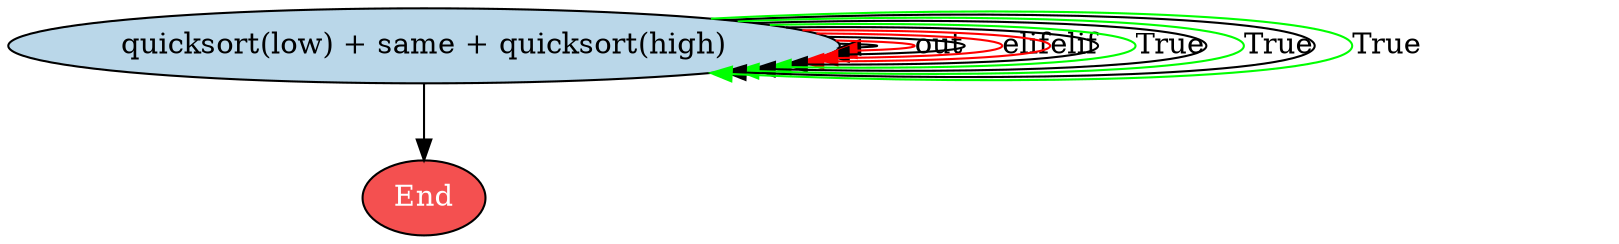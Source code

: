 digraph my_graph {
bgcolor="white"
L0 [shape=rect] [label="pivot = array[randint(0, len(array) - 1)]
"] [type="STATEMENT"] [style=filled fillcolor="#FFC6D3" fontcolor=black]
L0 [shape=rect] [label="Loop item in array"] [type="LOOP"] [style=filled fillcolor="#6D67E4" fontcolor=white]
L0 [shape=diamond] [label="['item < pivot']"] [type="CONDITIONS"] [style=filled fillcolor="#ECB365" fontcolor=black]
L0 [shape=rect] [label="low.append(item)
"] [type="STATEMENT"] [style=filled fillcolor="#FFC6D3" fontcolor=black]
L0 [shape=diamond] [label="['item == pivot']"] [type="CONDITIONS"] [style=filled fillcolor="#ECB365" fontcolor=black]
L0 [shape=rect] [label="same.append(item)
"] [type="STATEMENT"] [style=filled fillcolor="#FFC6D3" fontcolor=black]
L0 [shape=diamond] [label="['item > pivot']"] [type="CONDITIONS"] [style=filled fillcolor="#ECB365" fontcolor=black]
L0 [shape=rect] [label="high.append(item)
"] [type="STATEMENT"] [style=filled fillcolor="#FFC6D3" fontcolor=black]
L0 [shape=ellipse] [label="quicksort(low) + same + quicksort(high)"] [type="RETURN"] [style=filled fillcolor="#BAD7E9" fontcolor=black]
L999999 [shape=ellipse] [label="End"] [type="END"] [style=filled fillcolor="#F45050" fontcolor=white]
L0 -> L0   [source="@prev_to_loop : ACNode(_info={'type': 'ASSIGN', 'value': 'pivot = array[randint(0, len(array) - 1)]\n'}, _type='STATEMENT', _indent=4, _line_no=0) -> ACNode(_info={'item': 'item', 'list': 'array'}, _type='LOOP', _indent=4, _line_no=0)"]
L0 -> L0 [color=red] [label=out] [source="@loop_to_next : ACNode(_info={'item': 'item', 'list': 'array'}, _type='LOOP', _indent=4, _line_no=0) -> ACNode(_info={'name': 'quicksort(low) + same + quicksort(high)'}, _type='RETURN', _indent=4, _line_no=0)"]
L0 -> L0   [source="@if_to_prev_node : ACNode(_info={'item': 'item', 'list': 'array'}, _type='LOOP', _indent=4, _line_no=0) -> ACNode(_info={'conditions': ['item < pivot'], 'type': 'IF'}, _type='CONDITIONS', _indent=8, _line_no=0)"]
L0 -> L0 [color=red] [label=elif] [source="@if_or_if_to_elif : ACNode(_info={'conditions': ['item < pivot'], 'type': 'IF'}, _type='CONDITIONS', _indent=8, _line_no=0) -> ACNode(_info={'conditions': ['item == pivot'], 'type': 'ELIF'}, _type='CONDITIONS', _indent=8, _line_no=0)"]
L0 -> L0 [color=red] [label=elif] [source="@if_or_if_to_elif : ACNode(_info={'conditions': ['item == pivot'], 'type': 'ELIF'}, _type='CONDITIONS', _indent=8, _line_no=0) -> ACNode(_info={'conditions': ['item > pivot'], 'type': 'ELIF'}, _type='CONDITIONS', _indent=8, _line_no=0)"]
L0 -> L0   [source="@last_child_to_next_sibling : ACNode(_info={'type': 'ASSIGN', 'value': 'low.append(item)\n'}, _type='STATEMENT', _indent=12, _line_no=0) -> ACNode(_info={'item': 'item', 'list': 'array'}, _type='LOOP', _indent=4, _line_no=0)"]
L0 -> L0 [color=green] [label=True] [source="@parent_to_child : ACNode(_info={'conditions': ['item < pivot'], 'type': 'IF'}, _type='CONDITIONS', _indent=8, _line_no=0) -> ACNode(_info={'type': 'ASSIGN', 'value': 'low.append(item)\n'}, _type='STATEMENT', _indent=12, _line_no=0)"]
L0 -> L0   [source="@last_child_to_next_sibling : ACNode(_info={'type': 'ASSIGN', 'value': 'same.append(item)\n'}, _type='STATEMENT', _indent=12, _line_no=0) -> ACNode(_info={'item': 'item', 'list': 'array'}, _type='LOOP', _indent=4, _line_no=0)"]
L0 -> L0 [color=green] [label=True] [source="@parent_to_child : ACNode(_info={'conditions': ['item == pivot'], 'type': 'ELIF'}, _type='CONDITIONS', _indent=8, _line_no=0) -> ACNode(_info={'type': 'ASSIGN', 'value': 'same.append(item)\n'}, _type='STATEMENT', _indent=12, _line_no=0)"]
L0 -> L0   [source="@last_child_to_next_sibling : ACNode(_info={'type': 'ASSIGN', 'value': 'high.append(item)\n'}, _type='STATEMENT', _indent=12, _line_no=0) -> ACNode(_info={'item': 'item', 'list': 'array'}, _type='LOOP', _indent=4, _line_no=0)"]
L0 -> L0 [color=green] [label=True] [source="@parent_to_child : ACNode(_info={'conditions': ['item > pivot'], 'type': 'ELIF'}, _type='CONDITIONS', _indent=8, _line_no=0) -> ACNode(_info={'type': 'ASSIGN', 'value': 'high.append(item)\n'}, _type='STATEMENT', _indent=12, _line_no=0)"]
L0 -> L999999   [source="@prev_to_end : ACNode(_info={'name': 'quicksort(low) + same + quicksort(high)'}, _type='RETURN', _indent=4, _line_no=0) -> {}"]

}
